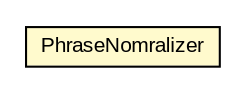#!/usr/local/bin/dot
#
# Class diagram 
# Generated by UMLGraph version R5_6-24-gf6e263 (http://www.umlgraph.org/)
#

digraph G {
	edge [fontname="arial",fontsize=10,labelfontname="arial",labelfontsize=10];
	node [fontname="arial",fontsize=10,shape=plaintext];
	nodesep=0.25;
	ranksep=0.5;
	// edu.arizona.biosemantics.semanticmarkup.ling.normalize.lib.PhraseNomralizer
	c117954 [label=<<table title="edu.arizona.biosemantics.semanticmarkup.ling.normalize.lib.PhraseNomralizer" border="0" cellborder="1" cellspacing="0" cellpadding="2" port="p" bgcolor="lemonChiffon" href="./PhraseNomralizer.html">
		<tr><td><table border="0" cellspacing="0" cellpadding="1">
<tr><td align="center" balign="center"> PhraseNomralizer </td></tr>
		</table></td></tr>
		</table>>, URL="./PhraseNomralizer.html", fontname="arial", fontcolor="black", fontsize=10.0];
}

